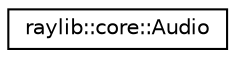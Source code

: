 digraph "Graphical Class Hierarchy"
{
 // LATEX_PDF_SIZE
  edge [fontname="Helvetica",fontsize="10",labelfontname="Helvetica",labelfontsize="10"];
  node [fontname="Helvetica",fontsize="10",shape=record];
  rankdir="LR";
  Node0 [label="raylib::core::Audio",height=0.2,width=0.4,color="black", fillcolor="white", style="filled",URL="$classraylib_1_1core_1_1_audio.html",tooltip="The Audio static class that will initialize audio and manage it."];
}
